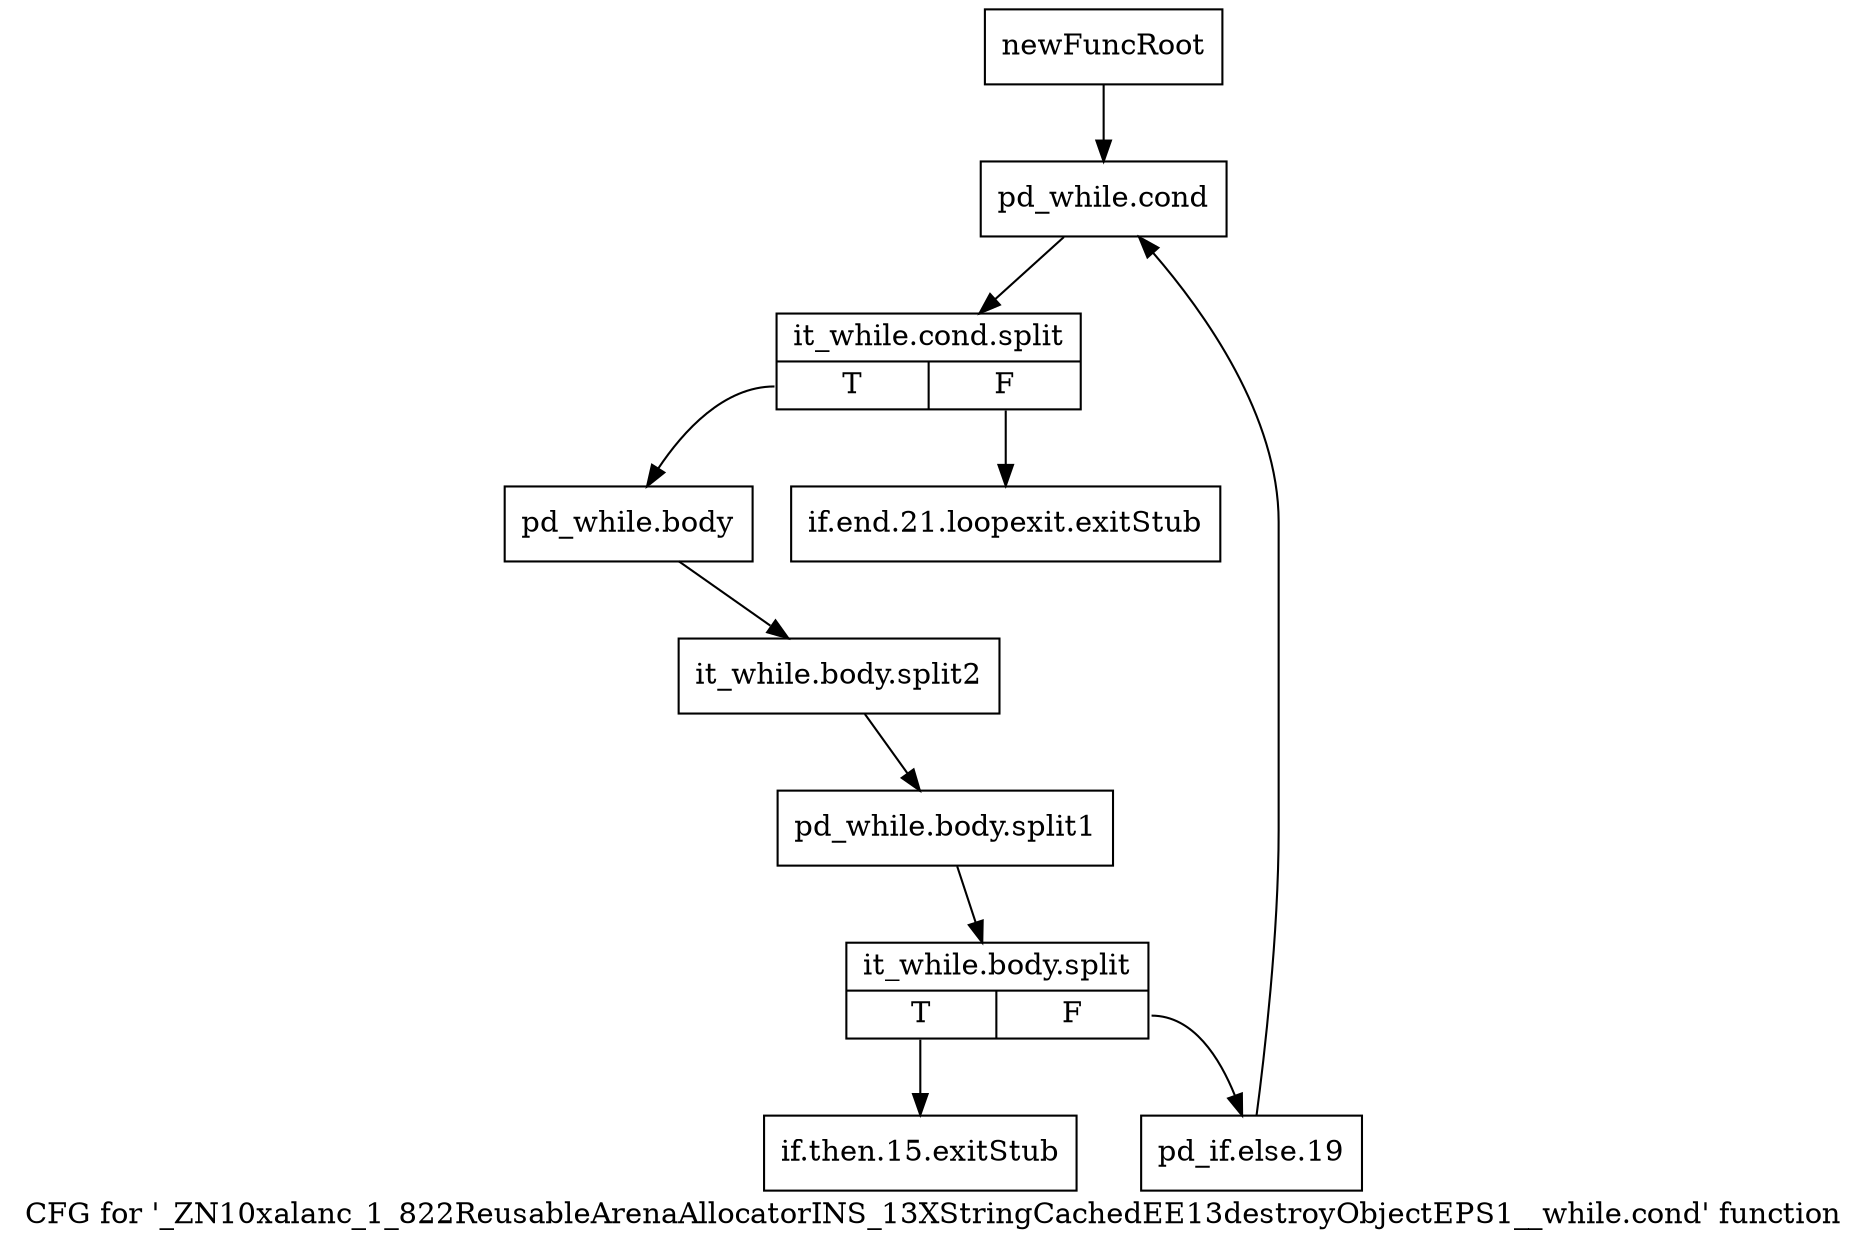 digraph "CFG for '_ZN10xalanc_1_822ReusableArenaAllocatorINS_13XStringCachedEE13destroyObjectEPS1__while.cond' function" {
	label="CFG for '_ZN10xalanc_1_822ReusableArenaAllocatorINS_13XStringCachedEE13destroyObjectEPS1__while.cond' function";

	Node0x9eda260 [shape=record,label="{newFuncRoot}"];
	Node0x9eda260 -> Node0x9eda350;
	Node0x9eda2b0 [shape=record,label="{if.end.21.loopexit.exitStub}"];
	Node0x9eda300 [shape=record,label="{if.then.15.exitStub}"];
	Node0x9eda350 [shape=record,label="{pd_while.cond}"];
	Node0x9eda350 -> Node0xd0a2ba0;
	Node0xd0a2ba0 [shape=record,label="{it_while.cond.split|{<s0>T|<s1>F}}"];
	Node0xd0a2ba0:s0 -> Node0x9eda3a0;
	Node0xd0a2ba0:s1 -> Node0x9eda2b0;
	Node0x9eda3a0 [shape=record,label="{pd_while.body}"];
	Node0x9eda3a0 -> Node0xd083f50;
	Node0xd083f50 [shape=record,label="{it_while.body.split2}"];
	Node0xd083f50 -> Node0xd0a2a60;
	Node0xd0a2a60 [shape=record,label="{pd_while.body.split1}"];
	Node0xd0a2a60 -> Node0xd0a2b50;
	Node0xd0a2b50 [shape=record,label="{it_while.body.split|{<s0>T|<s1>F}}"];
	Node0xd0a2b50:s0 -> Node0x9eda300;
	Node0xd0a2b50:s1 -> Node0x9eda3f0;
	Node0x9eda3f0 [shape=record,label="{pd_if.else.19}"];
	Node0x9eda3f0 -> Node0x9eda350;
}
